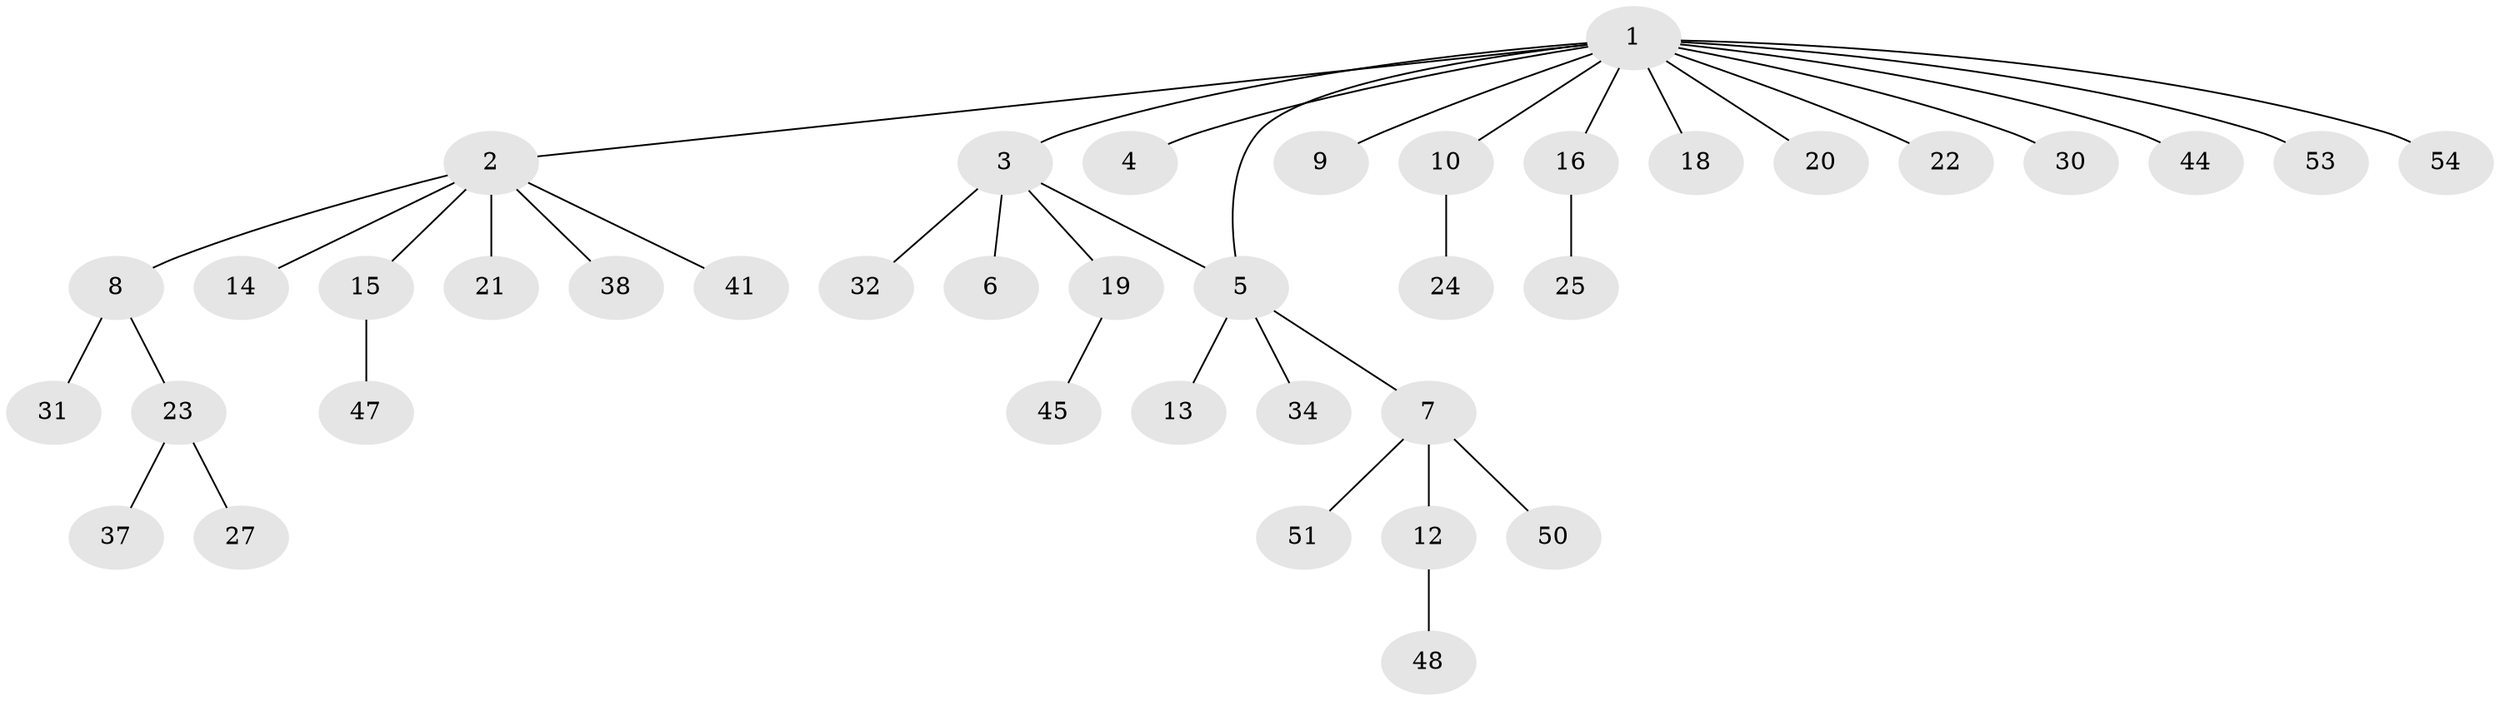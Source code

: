 // Generated by graph-tools (version 1.1) at 2025/51/02/27/25 19:51:59]
// undirected, 39 vertices, 39 edges
graph export_dot {
graph [start="1"]
  node [color=gray90,style=filled];
  1 [super="+11"];
  2 [super="+29"];
  3 [super="+40"];
  4;
  5 [super="+26"];
  6;
  7 [super="+35"];
  8 [super="+17"];
  9;
  10 [super="+39"];
  12 [super="+42"];
  13;
  14;
  15;
  16;
  18 [super="+33"];
  19 [super="+46"];
  20;
  21;
  22 [super="+36"];
  23 [super="+28"];
  24;
  25 [super="+49"];
  27;
  30;
  31;
  32;
  34 [super="+43"];
  37;
  38;
  41;
  44;
  45;
  47 [super="+52"];
  48;
  50;
  51;
  53;
  54;
  1 -- 2;
  1 -- 3;
  1 -- 4;
  1 -- 5;
  1 -- 9;
  1 -- 10;
  1 -- 16;
  1 -- 20;
  1 -- 22;
  1 -- 44;
  1 -- 53;
  1 -- 54;
  1 -- 18;
  1 -- 30;
  2 -- 8;
  2 -- 14;
  2 -- 15;
  2 -- 21;
  2 -- 38;
  2 -- 41;
  3 -- 5;
  3 -- 6;
  3 -- 19;
  3 -- 32;
  5 -- 7;
  5 -- 13;
  5 -- 34;
  7 -- 12;
  7 -- 50;
  7 -- 51;
  8 -- 23;
  8 -- 31;
  10 -- 24;
  12 -- 48;
  15 -- 47;
  16 -- 25;
  19 -- 45;
  23 -- 27;
  23 -- 37;
}
